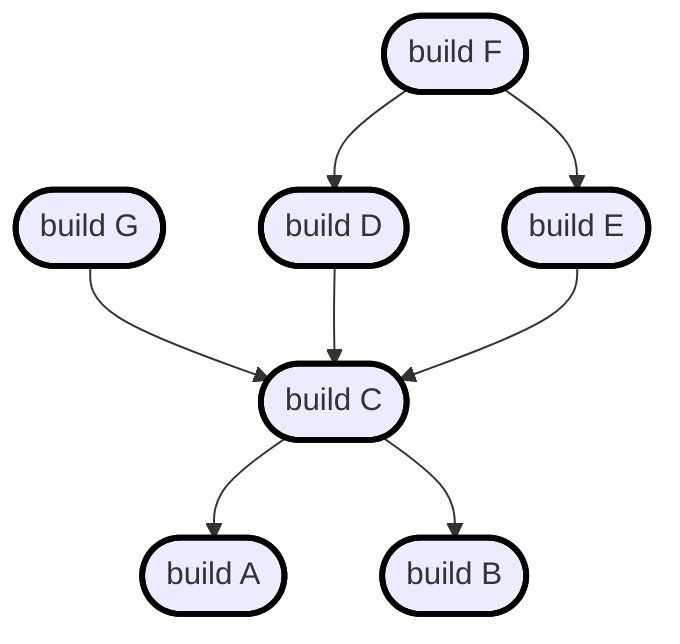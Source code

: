 flowchart TD
classDef forced stroke:red,stroke-width:3px
classDef required stroke:orange,stroke-width:3px
classDef selected stroke:black,stroke-width:3px
F:build(["build F"])
G:build(["build G"])
F:build --> D:build
F:build --> E:build
class F:build selected
G:build --> C:build
class G:build selected
D:build(["build D"])
E:build(["build E"])
D:build --> C:build
class D:build selected
E:build --> C:build
class E:build selected
C:build(["build C"])
C:build --> A:build
C:build --> B:build
class C:build selected
A:build(["build A"])
B:build(["build B"])
class A:build selected
class B:build selected